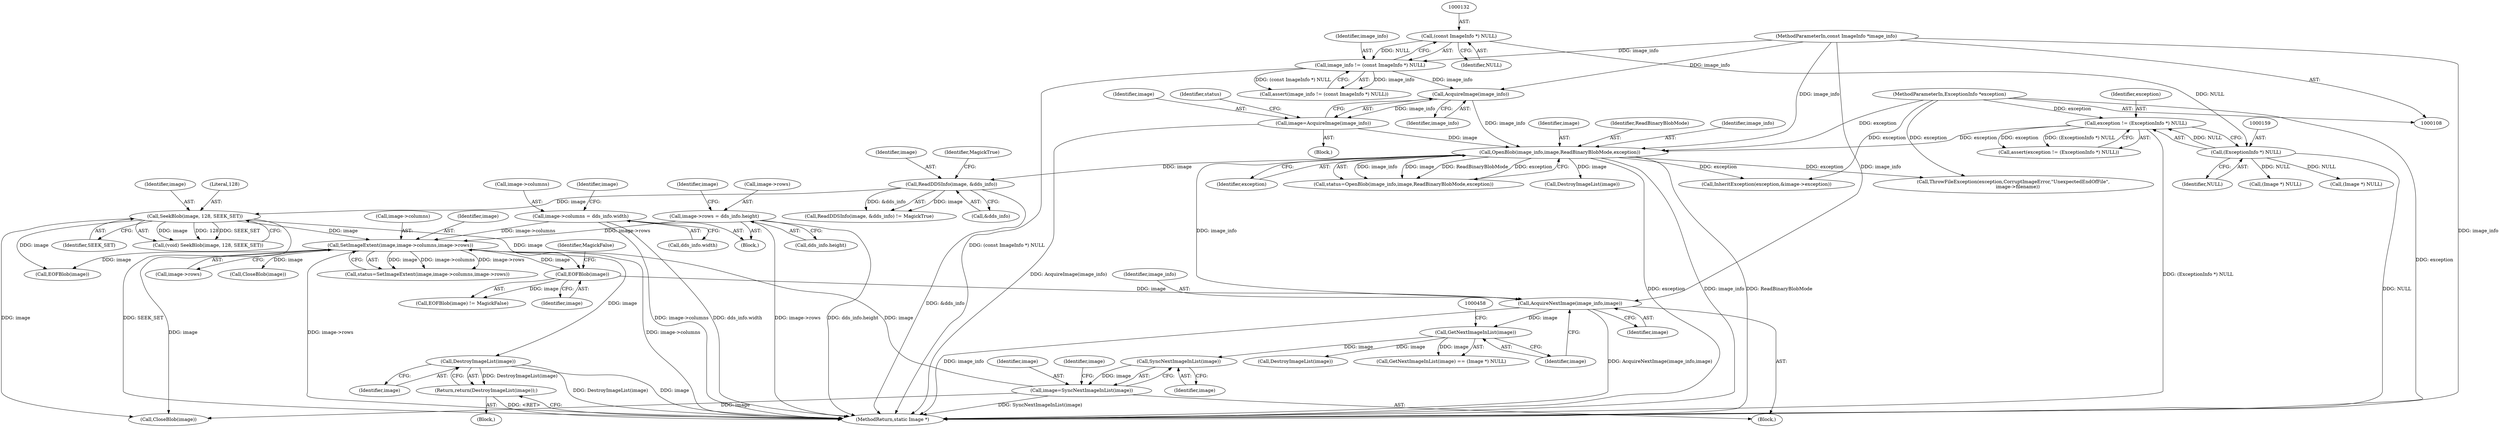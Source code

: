 digraph "0_ImageMagick_504ada82b6fa38a30c846c1c29116af7290decb2@pointer" {
"1000542" [label="(Call,DestroyImageList(image))"];
"1000522" [label="(Call,SetImageExtent(image,image->columns,image->rows))"];
"1000228" [label="(Call,SeekBlob(image, 128, SEEK_SET))"];
"1000193" [label="(Call,ReadDDSInfo(image, &dds_info))"];
"1000173" [label="(Call,OpenBlob(image_info,image,ReadBinaryBlobMode,exception))"];
"1000169" [label="(Call,AcquireImage(image_info))"];
"1000129" [label="(Call,image_info != (const ImageInfo *) NULL)"];
"1000109" [label="(MethodParameterIn,const ImageInfo *image_info)"];
"1000131" [label="(Call,(const ImageInfo *) NULL)"];
"1000167" [label="(Call,image=AcquireImage(image_info))"];
"1000156" [label="(Call,exception != (ExceptionInfo *) NULL)"];
"1000110" [label="(MethodParameterIn,ExceptionInfo *exception)"];
"1000158" [label="(Call,(ExceptionInfo *) NULL)"];
"1000463" [label="(Call,image=SyncNextImageInList(image))"];
"1000465" [label="(Call,SyncNextImageInList(image))"];
"1000455" [label="(Call,GetNextImageInList(image))"];
"1000450" [label="(Call,AcquireNextImage(image_info,image))"];
"1000444" [label="(Call,EOFBlob(image))"];
"1000477" [label="(Call,image->columns = dds_info.width)"];
"1000484" [label="(Call,image->rows = dds_info.height)"];
"1000541" [label="(Return,return(DestroyImageList(image));)"];
"1000465" [label="(Call,SyncNextImageInList(image))"];
"1000484" [label="(Call,image->rows = dds_info.height)"];
"1000175" [label="(Identifier,image)"];
"1000226" [label="(Call,(void) SeekBlob(image, 128, SEEK_SET))"];
"1000157" [label="(Identifier,exception)"];
"1000195" [label="(Call,&dds_info)"];
"1000228" [label="(Call,SeekBlob(image, 128, SEEK_SET))"];
"1000534" [label="(Block,)"];
"1000565" [label="(Call,EOFBlob(image))"];
"1000457" [label="(Call,(Image *) NULL)"];
"1000445" [label="(Identifier,image)"];
"1000452" [label="(Identifier,image)"];
"1000110" [label="(MethodParameterIn,ExceptionInfo *exception)"];
"1000156" [label="(Call,exception != (ExceptionInfo *) NULL)"];
"1000168" [label="(Identifier,image)"];
"1000443" [label="(Call,EOFBlob(image) != MagickFalse)"];
"1000173" [label="(Call,OpenBlob(image_info,image,ReadBinaryBlobMode,exception))"];
"1000155" [label="(Call,assert(exception != (ExceptionInfo *) NULL))"];
"1000436" [label="(Block,)"];
"1000170" [label="(Identifier,image_info)"];
"1000466" [label="(Identifier,image)"];
"1000129" [label="(Call,image_info != (const ImageInfo *) NULL)"];
"1000176" [label="(Identifier,ReadBinaryBlobMode)"];
"1000456" [label="(Identifier,image)"];
"1000520" [label="(Call,status=SetImageExtent(image,image->columns,image->rows))"];
"1000177" [label="(Identifier,exception)"];
"1000478" [label="(Call,image->columns)"];
"1000527" [label="(Call,image->rows)"];
"1000558" [label="(Call,CloseBlob(image))"];
"1000464" [label="(Identifier,image)"];
"1000541" [label="(Return,return(DestroyImageList(image));)"];
"1000192" [label="(Call,ReadDDSInfo(image, &dds_info) != MagickTrue)"];
"1000111" [label="(Block,)"];
"1000174" [label="(Identifier,image_info)"];
"1000169" [label="(Call,AcquireImage(image_info))"];
"1000160" [label="(Identifier,NULL)"];
"1000469" [label="(Identifier,image)"];
"1000493" [label="(Identifier,image)"];
"1000185" [label="(Call,DestroyImageList(image))"];
"1000522" [label="(Call,SetImageExtent(image,image->columns,image->rows))"];
"1000131" [label="(Call,(const ImageInfo *) NULL)"];
"1000229" [label="(Identifier,image)"];
"1000133" [label="(Identifier,NULL)"];
"1000230" [label="(Literal,128)"];
"1000485" [label="(Call,image->rows)"];
"1000197" [label="(Identifier,MagickTrue)"];
"1000486" [label="(Identifier,image)"];
"1000523" [label="(Identifier,image)"];
"1000542" [label="(Call,DestroyImageList(image))"];
"1000193" [label="(Call,ReadDDSInfo(image, &dds_info))"];
"1000450" [label="(Call,AcquireNextImage(image_info,image))"];
"1000128" [label="(Call,assert(image_info != (const ImageInfo *) NULL))"];
"1000582" [label="(MethodReturn,static Image *)"];
"1000231" [label="(Identifier,SEEK_SET)"];
"1000463" [label="(Call,image=SyncNextImageInList(image))"];
"1000158" [label="(Call,(ExceptionInfo *) NULL)"];
"1000524" [label="(Call,image->columns)"];
"1000167" [label="(Call,image=AcquireImage(image_info))"];
"1000461" [label="(Call,DestroyImageList(image))"];
"1000535" [label="(Call,InheritException(exception,&image->exception))"];
"1000568" [label="(Call,ThrowFileException(exception,CorruptImageError,\"UnexpectedEndOfFile\",\n      image->filename))"];
"1000171" [label="(Call,status=OpenBlob(image_info,image,ReadBinaryBlobMode,exception))"];
"1000444" [label="(Call,EOFBlob(image))"];
"1000188" [label="(Call,(Image *) NULL)"];
"1000543" [label="(Identifier,image)"];
"1000130" [label="(Identifier,image_info)"];
"1000454" [label="(Call,GetNextImageInList(image) == (Image *) NULL)"];
"1000451" [label="(Identifier,image_info)"];
"1000488" [label="(Call,dds_info.height)"];
"1000455" [label="(Call,GetNextImageInList(image))"];
"1000477" [label="(Call,image->columns = dds_info.width)"];
"1000515" [label="(Call,CloseBlob(image))"];
"1000194" [label="(Identifier,image)"];
"1000109" [label="(MethodParameterIn,const ImageInfo *image_info)"];
"1000481" [label="(Call,dds_info.width)"];
"1000172" [label="(Identifier,status)"];
"1000446" [label="(Identifier,MagickFalse)"];
"1000441" [label="(Block,)"];
"1000542" -> "1000541"  [label="AST: "];
"1000542" -> "1000543"  [label="CFG: "];
"1000543" -> "1000542"  [label="AST: "];
"1000541" -> "1000542"  [label="CFG: "];
"1000542" -> "1000582"  [label="DDG: DestroyImageList(image)"];
"1000542" -> "1000582"  [label="DDG: image"];
"1000542" -> "1000541"  [label="DDG: DestroyImageList(image)"];
"1000522" -> "1000542"  [label="DDG: image"];
"1000522" -> "1000520"  [label="AST: "];
"1000522" -> "1000527"  [label="CFG: "];
"1000523" -> "1000522"  [label="AST: "];
"1000524" -> "1000522"  [label="AST: "];
"1000527" -> "1000522"  [label="AST: "];
"1000520" -> "1000522"  [label="CFG: "];
"1000522" -> "1000582"  [label="DDG: image->columns"];
"1000522" -> "1000582"  [label="DDG: image->rows"];
"1000522" -> "1000444"  [label="DDG: image"];
"1000522" -> "1000515"  [label="DDG: image"];
"1000522" -> "1000520"  [label="DDG: image"];
"1000522" -> "1000520"  [label="DDG: image->columns"];
"1000522" -> "1000520"  [label="DDG: image->rows"];
"1000228" -> "1000522"  [label="DDG: image"];
"1000463" -> "1000522"  [label="DDG: image"];
"1000477" -> "1000522"  [label="DDG: image->columns"];
"1000484" -> "1000522"  [label="DDG: image->rows"];
"1000522" -> "1000558"  [label="DDG: image"];
"1000522" -> "1000565"  [label="DDG: image"];
"1000228" -> "1000226"  [label="AST: "];
"1000228" -> "1000231"  [label="CFG: "];
"1000229" -> "1000228"  [label="AST: "];
"1000230" -> "1000228"  [label="AST: "];
"1000231" -> "1000228"  [label="AST: "];
"1000226" -> "1000228"  [label="CFG: "];
"1000228" -> "1000582"  [label="DDG: SEEK_SET"];
"1000228" -> "1000226"  [label="DDG: image"];
"1000228" -> "1000226"  [label="DDG: 128"];
"1000228" -> "1000226"  [label="DDG: SEEK_SET"];
"1000193" -> "1000228"  [label="DDG: image"];
"1000228" -> "1000444"  [label="DDG: image"];
"1000228" -> "1000515"  [label="DDG: image"];
"1000228" -> "1000565"  [label="DDG: image"];
"1000193" -> "1000192"  [label="AST: "];
"1000193" -> "1000195"  [label="CFG: "];
"1000194" -> "1000193"  [label="AST: "];
"1000195" -> "1000193"  [label="AST: "];
"1000197" -> "1000193"  [label="CFG: "];
"1000193" -> "1000582"  [label="DDG: &dds_info"];
"1000193" -> "1000192"  [label="DDG: image"];
"1000193" -> "1000192"  [label="DDG: &dds_info"];
"1000173" -> "1000193"  [label="DDG: image"];
"1000173" -> "1000171"  [label="AST: "];
"1000173" -> "1000177"  [label="CFG: "];
"1000174" -> "1000173"  [label="AST: "];
"1000175" -> "1000173"  [label="AST: "];
"1000176" -> "1000173"  [label="AST: "];
"1000177" -> "1000173"  [label="AST: "];
"1000171" -> "1000173"  [label="CFG: "];
"1000173" -> "1000582"  [label="DDG: ReadBinaryBlobMode"];
"1000173" -> "1000582"  [label="DDG: exception"];
"1000173" -> "1000582"  [label="DDG: image_info"];
"1000173" -> "1000171"  [label="DDG: image_info"];
"1000173" -> "1000171"  [label="DDG: image"];
"1000173" -> "1000171"  [label="DDG: ReadBinaryBlobMode"];
"1000173" -> "1000171"  [label="DDG: exception"];
"1000169" -> "1000173"  [label="DDG: image_info"];
"1000109" -> "1000173"  [label="DDG: image_info"];
"1000167" -> "1000173"  [label="DDG: image"];
"1000156" -> "1000173"  [label="DDG: exception"];
"1000110" -> "1000173"  [label="DDG: exception"];
"1000173" -> "1000185"  [label="DDG: image"];
"1000173" -> "1000450"  [label="DDG: image_info"];
"1000173" -> "1000535"  [label="DDG: exception"];
"1000173" -> "1000568"  [label="DDG: exception"];
"1000169" -> "1000167"  [label="AST: "];
"1000169" -> "1000170"  [label="CFG: "];
"1000170" -> "1000169"  [label="AST: "];
"1000167" -> "1000169"  [label="CFG: "];
"1000169" -> "1000167"  [label="DDG: image_info"];
"1000129" -> "1000169"  [label="DDG: image_info"];
"1000109" -> "1000169"  [label="DDG: image_info"];
"1000129" -> "1000128"  [label="AST: "];
"1000129" -> "1000131"  [label="CFG: "];
"1000130" -> "1000129"  [label="AST: "];
"1000131" -> "1000129"  [label="AST: "];
"1000128" -> "1000129"  [label="CFG: "];
"1000129" -> "1000582"  [label="DDG: (const ImageInfo *) NULL"];
"1000129" -> "1000128"  [label="DDG: image_info"];
"1000129" -> "1000128"  [label="DDG: (const ImageInfo *) NULL"];
"1000109" -> "1000129"  [label="DDG: image_info"];
"1000131" -> "1000129"  [label="DDG: NULL"];
"1000109" -> "1000108"  [label="AST: "];
"1000109" -> "1000582"  [label="DDG: image_info"];
"1000109" -> "1000450"  [label="DDG: image_info"];
"1000131" -> "1000133"  [label="CFG: "];
"1000132" -> "1000131"  [label="AST: "];
"1000133" -> "1000131"  [label="AST: "];
"1000131" -> "1000158"  [label="DDG: NULL"];
"1000167" -> "1000111"  [label="AST: "];
"1000168" -> "1000167"  [label="AST: "];
"1000172" -> "1000167"  [label="CFG: "];
"1000167" -> "1000582"  [label="DDG: AcquireImage(image_info)"];
"1000156" -> "1000155"  [label="AST: "];
"1000156" -> "1000158"  [label="CFG: "];
"1000157" -> "1000156"  [label="AST: "];
"1000158" -> "1000156"  [label="AST: "];
"1000155" -> "1000156"  [label="CFG: "];
"1000156" -> "1000582"  [label="DDG: (ExceptionInfo *) NULL"];
"1000156" -> "1000155"  [label="DDG: exception"];
"1000156" -> "1000155"  [label="DDG: (ExceptionInfo *) NULL"];
"1000110" -> "1000156"  [label="DDG: exception"];
"1000158" -> "1000156"  [label="DDG: NULL"];
"1000110" -> "1000108"  [label="AST: "];
"1000110" -> "1000582"  [label="DDG: exception"];
"1000110" -> "1000535"  [label="DDG: exception"];
"1000110" -> "1000568"  [label="DDG: exception"];
"1000158" -> "1000160"  [label="CFG: "];
"1000159" -> "1000158"  [label="AST: "];
"1000160" -> "1000158"  [label="AST: "];
"1000158" -> "1000582"  [label="DDG: NULL"];
"1000158" -> "1000188"  [label="DDG: NULL"];
"1000158" -> "1000457"  [label="DDG: NULL"];
"1000463" -> "1000441"  [label="AST: "];
"1000463" -> "1000465"  [label="CFG: "];
"1000464" -> "1000463"  [label="AST: "];
"1000465" -> "1000463"  [label="AST: "];
"1000469" -> "1000463"  [label="CFG: "];
"1000463" -> "1000582"  [label="DDG: SyncNextImageInList(image)"];
"1000465" -> "1000463"  [label="DDG: image"];
"1000463" -> "1000515"  [label="DDG: image"];
"1000465" -> "1000466"  [label="CFG: "];
"1000466" -> "1000465"  [label="AST: "];
"1000455" -> "1000465"  [label="DDG: image"];
"1000455" -> "1000454"  [label="AST: "];
"1000455" -> "1000456"  [label="CFG: "];
"1000456" -> "1000455"  [label="AST: "];
"1000458" -> "1000455"  [label="CFG: "];
"1000455" -> "1000454"  [label="DDG: image"];
"1000450" -> "1000455"  [label="DDG: image"];
"1000455" -> "1000461"  [label="DDG: image"];
"1000450" -> "1000441"  [label="AST: "];
"1000450" -> "1000452"  [label="CFG: "];
"1000451" -> "1000450"  [label="AST: "];
"1000452" -> "1000450"  [label="AST: "];
"1000456" -> "1000450"  [label="CFG: "];
"1000450" -> "1000582"  [label="DDG: AcquireNextImage(image_info,image)"];
"1000450" -> "1000582"  [label="DDG: image_info"];
"1000444" -> "1000450"  [label="DDG: image"];
"1000444" -> "1000443"  [label="AST: "];
"1000444" -> "1000445"  [label="CFG: "];
"1000445" -> "1000444"  [label="AST: "];
"1000446" -> "1000444"  [label="CFG: "];
"1000444" -> "1000443"  [label="DDG: image"];
"1000477" -> "1000436"  [label="AST: "];
"1000477" -> "1000481"  [label="CFG: "];
"1000478" -> "1000477"  [label="AST: "];
"1000481" -> "1000477"  [label="AST: "];
"1000486" -> "1000477"  [label="CFG: "];
"1000477" -> "1000582"  [label="DDG: dds_info.width"];
"1000477" -> "1000582"  [label="DDG: image->columns"];
"1000484" -> "1000436"  [label="AST: "];
"1000484" -> "1000488"  [label="CFG: "];
"1000485" -> "1000484"  [label="AST: "];
"1000488" -> "1000484"  [label="AST: "];
"1000493" -> "1000484"  [label="CFG: "];
"1000484" -> "1000582"  [label="DDG: dds_info.height"];
"1000484" -> "1000582"  [label="DDG: image->rows"];
"1000541" -> "1000534"  [label="AST: "];
"1000582" -> "1000541"  [label="CFG: "];
"1000541" -> "1000582"  [label="DDG: <RET>"];
}
